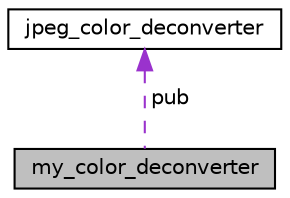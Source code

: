 digraph "my_color_deconverter"
{
  edge [fontname="Helvetica",fontsize="10",labelfontname="Helvetica",labelfontsize="10"];
  node [fontname="Helvetica",fontsize="10",shape=record];
  Node1 [label="my_color_deconverter",height=0.2,width=0.4,color="black", fillcolor="grey75", style="filled", fontcolor="black"];
  Node2 -> Node1 [dir="back",color="darkorchid3",fontsize="10",style="dashed",label=" pub" ,fontname="Helvetica"];
  Node2 [label="jpeg_color_deconverter",height=0.2,width=0.4,color="black", fillcolor="white", style="filled",URL="$structjpeg__color__deconverter.html"];
}
